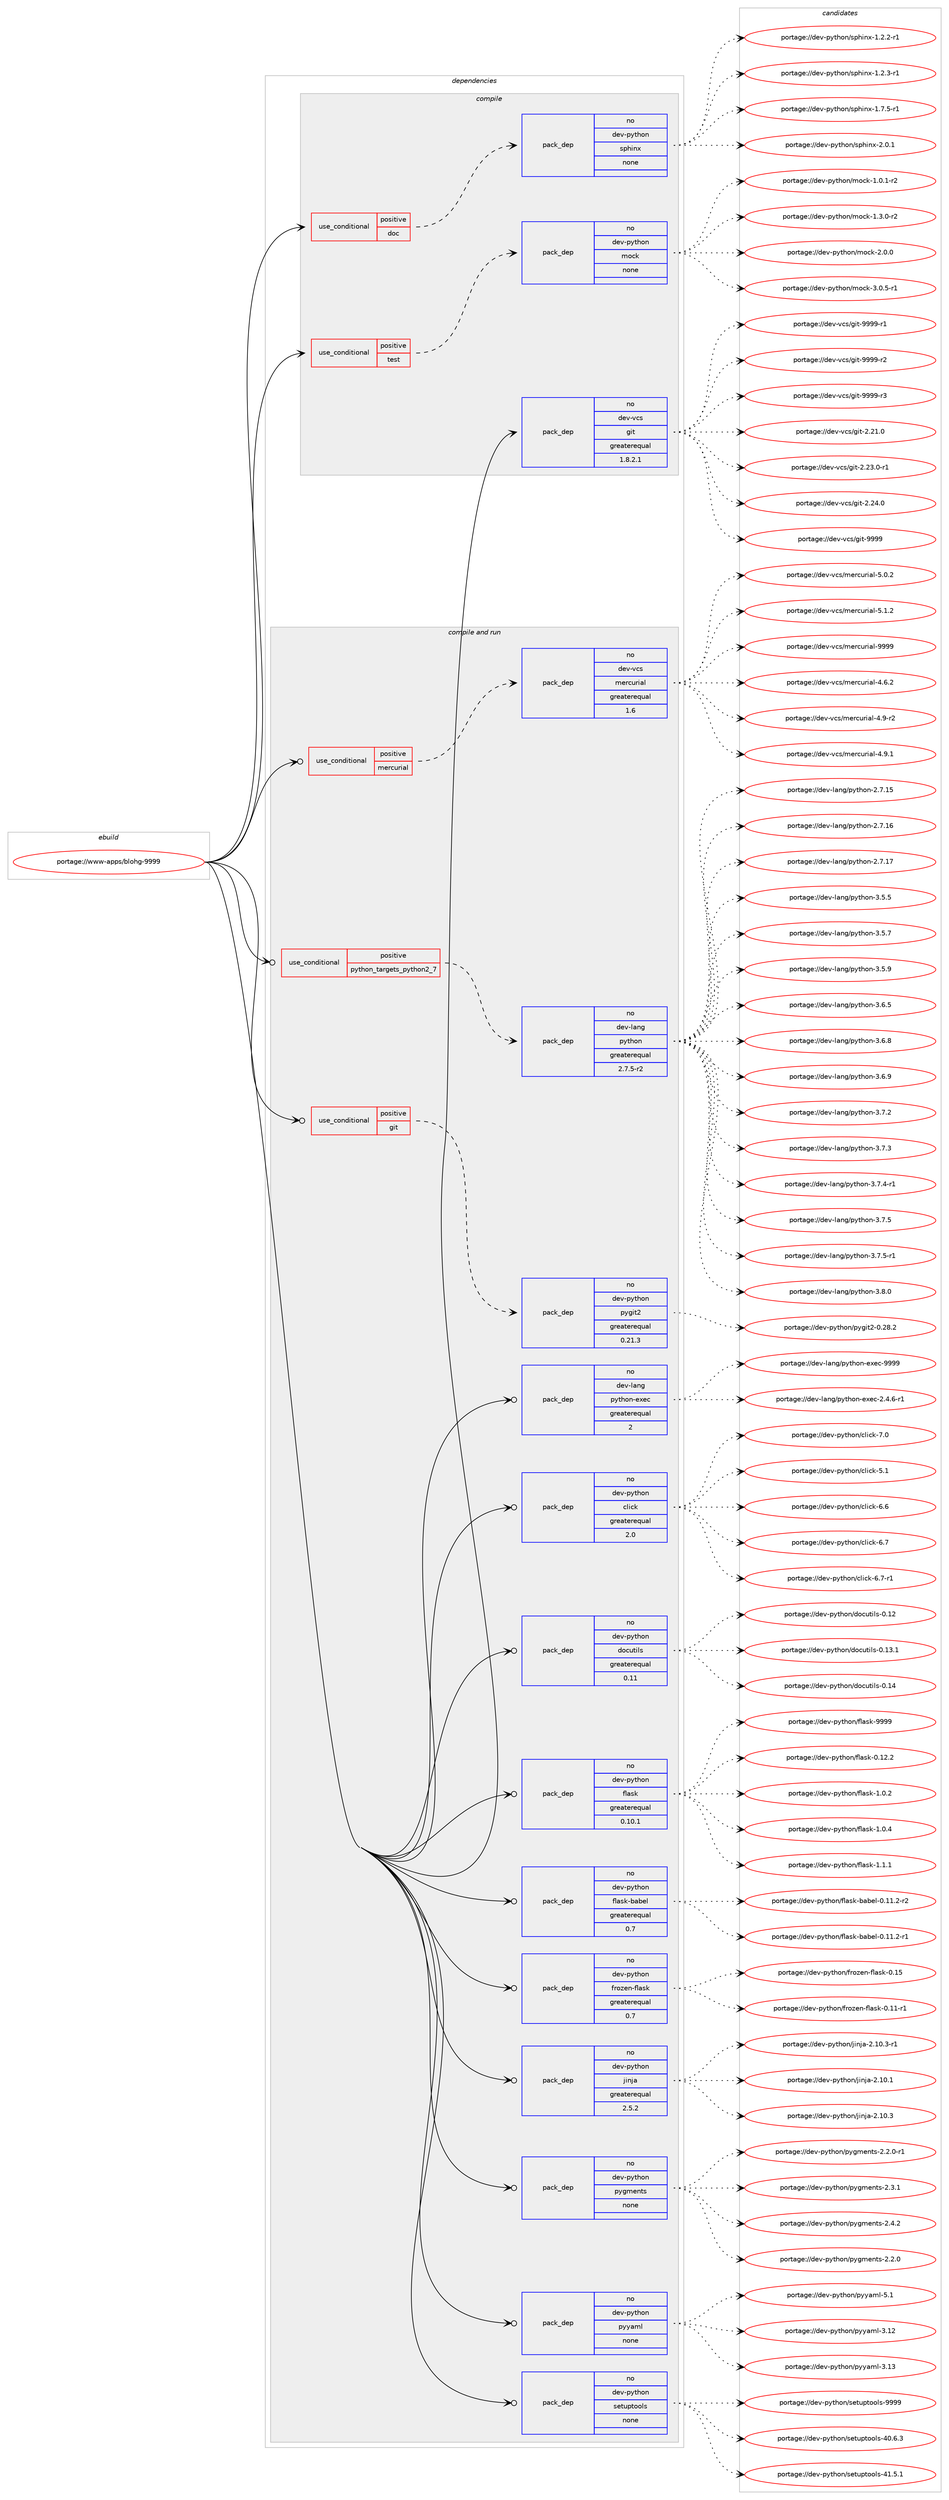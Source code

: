digraph prolog {

# *************
# Graph options
# *************

newrank=true;
concentrate=true;
compound=true;
graph [rankdir=LR,fontname=Helvetica,fontsize=10,ranksep=1.5];#, ranksep=2.5, nodesep=0.2];
edge  [arrowhead=vee];
node  [fontname=Helvetica,fontsize=10];

# **********
# The ebuild
# **********

subgraph cluster_leftcol {
color=gray;
rank=same;
label=<<i>ebuild</i>>;
id [label="portage://www-apps/blohg-9999", color=red, width=4, href="../www-apps/blohg-9999.svg"];
}

# ****************
# The dependencies
# ****************

subgraph cluster_midcol {
color=gray;
label=<<i>dependencies</i>>;
subgraph cluster_compile {
fillcolor="#eeeeee";
style=filled;
label=<<i>compile</i>>;
subgraph cond105259 {
dependency436828 [label=<<TABLE BORDER="0" CELLBORDER="1" CELLSPACING="0" CELLPADDING="4"><TR><TD ROWSPAN="3" CELLPADDING="10">use_conditional</TD></TR><TR><TD>positive</TD></TR><TR><TD>doc</TD></TR></TABLE>>, shape=none, color=red];
subgraph pack323842 {
dependency436829 [label=<<TABLE BORDER="0" CELLBORDER="1" CELLSPACING="0" CELLPADDING="4" WIDTH="220"><TR><TD ROWSPAN="6" CELLPADDING="30">pack_dep</TD></TR><TR><TD WIDTH="110">no</TD></TR><TR><TD>dev-python</TD></TR><TR><TD>sphinx</TD></TR><TR><TD>none</TD></TR><TR><TD></TD></TR></TABLE>>, shape=none, color=blue];
}
dependency436828:e -> dependency436829:w [weight=20,style="dashed",arrowhead="vee"];
}
id:e -> dependency436828:w [weight=20,style="solid",arrowhead="vee"];
subgraph cond105260 {
dependency436830 [label=<<TABLE BORDER="0" CELLBORDER="1" CELLSPACING="0" CELLPADDING="4"><TR><TD ROWSPAN="3" CELLPADDING="10">use_conditional</TD></TR><TR><TD>positive</TD></TR><TR><TD>test</TD></TR></TABLE>>, shape=none, color=red];
subgraph pack323843 {
dependency436831 [label=<<TABLE BORDER="0" CELLBORDER="1" CELLSPACING="0" CELLPADDING="4" WIDTH="220"><TR><TD ROWSPAN="6" CELLPADDING="30">pack_dep</TD></TR><TR><TD WIDTH="110">no</TD></TR><TR><TD>dev-python</TD></TR><TR><TD>mock</TD></TR><TR><TD>none</TD></TR><TR><TD></TD></TR></TABLE>>, shape=none, color=blue];
}
dependency436830:e -> dependency436831:w [weight=20,style="dashed",arrowhead="vee"];
}
id:e -> dependency436830:w [weight=20,style="solid",arrowhead="vee"];
subgraph pack323844 {
dependency436832 [label=<<TABLE BORDER="0" CELLBORDER="1" CELLSPACING="0" CELLPADDING="4" WIDTH="220"><TR><TD ROWSPAN="6" CELLPADDING="30">pack_dep</TD></TR><TR><TD WIDTH="110">no</TD></TR><TR><TD>dev-vcs</TD></TR><TR><TD>git</TD></TR><TR><TD>greaterequal</TD></TR><TR><TD>1.8.2.1</TD></TR></TABLE>>, shape=none, color=blue];
}
id:e -> dependency436832:w [weight=20,style="solid",arrowhead="vee"];
}
subgraph cluster_compileandrun {
fillcolor="#eeeeee";
style=filled;
label=<<i>compile and run</i>>;
subgraph cond105261 {
dependency436833 [label=<<TABLE BORDER="0" CELLBORDER="1" CELLSPACING="0" CELLPADDING="4"><TR><TD ROWSPAN="3" CELLPADDING="10">use_conditional</TD></TR><TR><TD>positive</TD></TR><TR><TD>git</TD></TR></TABLE>>, shape=none, color=red];
subgraph pack323845 {
dependency436834 [label=<<TABLE BORDER="0" CELLBORDER="1" CELLSPACING="0" CELLPADDING="4" WIDTH="220"><TR><TD ROWSPAN="6" CELLPADDING="30">pack_dep</TD></TR><TR><TD WIDTH="110">no</TD></TR><TR><TD>dev-python</TD></TR><TR><TD>pygit2</TD></TR><TR><TD>greaterequal</TD></TR><TR><TD>0.21.3</TD></TR></TABLE>>, shape=none, color=blue];
}
dependency436833:e -> dependency436834:w [weight=20,style="dashed",arrowhead="vee"];
}
id:e -> dependency436833:w [weight=20,style="solid",arrowhead="odotvee"];
subgraph cond105262 {
dependency436835 [label=<<TABLE BORDER="0" CELLBORDER="1" CELLSPACING="0" CELLPADDING="4"><TR><TD ROWSPAN="3" CELLPADDING="10">use_conditional</TD></TR><TR><TD>positive</TD></TR><TR><TD>mercurial</TD></TR></TABLE>>, shape=none, color=red];
subgraph pack323846 {
dependency436836 [label=<<TABLE BORDER="0" CELLBORDER="1" CELLSPACING="0" CELLPADDING="4" WIDTH="220"><TR><TD ROWSPAN="6" CELLPADDING="30">pack_dep</TD></TR><TR><TD WIDTH="110">no</TD></TR><TR><TD>dev-vcs</TD></TR><TR><TD>mercurial</TD></TR><TR><TD>greaterequal</TD></TR><TR><TD>1.6</TD></TR></TABLE>>, shape=none, color=blue];
}
dependency436835:e -> dependency436836:w [weight=20,style="dashed",arrowhead="vee"];
}
id:e -> dependency436835:w [weight=20,style="solid",arrowhead="odotvee"];
subgraph cond105263 {
dependency436837 [label=<<TABLE BORDER="0" CELLBORDER="1" CELLSPACING="0" CELLPADDING="4"><TR><TD ROWSPAN="3" CELLPADDING="10">use_conditional</TD></TR><TR><TD>positive</TD></TR><TR><TD>python_targets_python2_7</TD></TR></TABLE>>, shape=none, color=red];
subgraph pack323847 {
dependency436838 [label=<<TABLE BORDER="0" CELLBORDER="1" CELLSPACING="0" CELLPADDING="4" WIDTH="220"><TR><TD ROWSPAN="6" CELLPADDING="30">pack_dep</TD></TR><TR><TD WIDTH="110">no</TD></TR><TR><TD>dev-lang</TD></TR><TR><TD>python</TD></TR><TR><TD>greaterequal</TD></TR><TR><TD>2.7.5-r2</TD></TR></TABLE>>, shape=none, color=blue];
}
dependency436837:e -> dependency436838:w [weight=20,style="dashed",arrowhead="vee"];
}
id:e -> dependency436837:w [weight=20,style="solid",arrowhead="odotvee"];
subgraph pack323848 {
dependency436839 [label=<<TABLE BORDER="0" CELLBORDER="1" CELLSPACING="0" CELLPADDING="4" WIDTH="220"><TR><TD ROWSPAN="6" CELLPADDING="30">pack_dep</TD></TR><TR><TD WIDTH="110">no</TD></TR><TR><TD>dev-lang</TD></TR><TR><TD>python-exec</TD></TR><TR><TD>greaterequal</TD></TR><TR><TD>2</TD></TR></TABLE>>, shape=none, color=blue];
}
id:e -> dependency436839:w [weight=20,style="solid",arrowhead="odotvee"];
subgraph pack323849 {
dependency436840 [label=<<TABLE BORDER="0" CELLBORDER="1" CELLSPACING="0" CELLPADDING="4" WIDTH="220"><TR><TD ROWSPAN="6" CELLPADDING="30">pack_dep</TD></TR><TR><TD WIDTH="110">no</TD></TR><TR><TD>dev-python</TD></TR><TR><TD>click</TD></TR><TR><TD>greaterequal</TD></TR><TR><TD>2.0</TD></TR></TABLE>>, shape=none, color=blue];
}
id:e -> dependency436840:w [weight=20,style="solid",arrowhead="odotvee"];
subgraph pack323850 {
dependency436841 [label=<<TABLE BORDER="0" CELLBORDER="1" CELLSPACING="0" CELLPADDING="4" WIDTH="220"><TR><TD ROWSPAN="6" CELLPADDING="30">pack_dep</TD></TR><TR><TD WIDTH="110">no</TD></TR><TR><TD>dev-python</TD></TR><TR><TD>docutils</TD></TR><TR><TD>greaterequal</TD></TR><TR><TD>0.11</TD></TR></TABLE>>, shape=none, color=blue];
}
id:e -> dependency436841:w [weight=20,style="solid",arrowhead="odotvee"];
subgraph pack323851 {
dependency436842 [label=<<TABLE BORDER="0" CELLBORDER="1" CELLSPACING="0" CELLPADDING="4" WIDTH="220"><TR><TD ROWSPAN="6" CELLPADDING="30">pack_dep</TD></TR><TR><TD WIDTH="110">no</TD></TR><TR><TD>dev-python</TD></TR><TR><TD>flask</TD></TR><TR><TD>greaterequal</TD></TR><TR><TD>0.10.1</TD></TR></TABLE>>, shape=none, color=blue];
}
id:e -> dependency436842:w [weight=20,style="solid",arrowhead="odotvee"];
subgraph pack323852 {
dependency436843 [label=<<TABLE BORDER="0" CELLBORDER="1" CELLSPACING="0" CELLPADDING="4" WIDTH="220"><TR><TD ROWSPAN="6" CELLPADDING="30">pack_dep</TD></TR><TR><TD WIDTH="110">no</TD></TR><TR><TD>dev-python</TD></TR><TR><TD>flask-babel</TD></TR><TR><TD>greaterequal</TD></TR><TR><TD>0.7</TD></TR></TABLE>>, shape=none, color=blue];
}
id:e -> dependency436843:w [weight=20,style="solid",arrowhead="odotvee"];
subgraph pack323853 {
dependency436844 [label=<<TABLE BORDER="0" CELLBORDER="1" CELLSPACING="0" CELLPADDING="4" WIDTH="220"><TR><TD ROWSPAN="6" CELLPADDING="30">pack_dep</TD></TR><TR><TD WIDTH="110">no</TD></TR><TR><TD>dev-python</TD></TR><TR><TD>frozen-flask</TD></TR><TR><TD>greaterequal</TD></TR><TR><TD>0.7</TD></TR></TABLE>>, shape=none, color=blue];
}
id:e -> dependency436844:w [weight=20,style="solid",arrowhead="odotvee"];
subgraph pack323854 {
dependency436845 [label=<<TABLE BORDER="0" CELLBORDER="1" CELLSPACING="0" CELLPADDING="4" WIDTH="220"><TR><TD ROWSPAN="6" CELLPADDING="30">pack_dep</TD></TR><TR><TD WIDTH="110">no</TD></TR><TR><TD>dev-python</TD></TR><TR><TD>jinja</TD></TR><TR><TD>greaterequal</TD></TR><TR><TD>2.5.2</TD></TR></TABLE>>, shape=none, color=blue];
}
id:e -> dependency436845:w [weight=20,style="solid",arrowhead="odotvee"];
subgraph pack323855 {
dependency436846 [label=<<TABLE BORDER="0" CELLBORDER="1" CELLSPACING="0" CELLPADDING="4" WIDTH="220"><TR><TD ROWSPAN="6" CELLPADDING="30">pack_dep</TD></TR><TR><TD WIDTH="110">no</TD></TR><TR><TD>dev-python</TD></TR><TR><TD>pygments</TD></TR><TR><TD>none</TD></TR><TR><TD></TD></TR></TABLE>>, shape=none, color=blue];
}
id:e -> dependency436846:w [weight=20,style="solid",arrowhead="odotvee"];
subgraph pack323856 {
dependency436847 [label=<<TABLE BORDER="0" CELLBORDER="1" CELLSPACING="0" CELLPADDING="4" WIDTH="220"><TR><TD ROWSPAN="6" CELLPADDING="30">pack_dep</TD></TR><TR><TD WIDTH="110">no</TD></TR><TR><TD>dev-python</TD></TR><TR><TD>pyyaml</TD></TR><TR><TD>none</TD></TR><TR><TD></TD></TR></TABLE>>, shape=none, color=blue];
}
id:e -> dependency436847:w [weight=20,style="solid",arrowhead="odotvee"];
subgraph pack323857 {
dependency436848 [label=<<TABLE BORDER="0" CELLBORDER="1" CELLSPACING="0" CELLPADDING="4" WIDTH="220"><TR><TD ROWSPAN="6" CELLPADDING="30">pack_dep</TD></TR><TR><TD WIDTH="110">no</TD></TR><TR><TD>dev-python</TD></TR><TR><TD>setuptools</TD></TR><TR><TD>none</TD></TR><TR><TD></TD></TR></TABLE>>, shape=none, color=blue];
}
id:e -> dependency436848:w [weight=20,style="solid",arrowhead="odotvee"];
}
subgraph cluster_run {
fillcolor="#eeeeee";
style=filled;
label=<<i>run</i>>;
}
}

# **************
# The candidates
# **************

subgraph cluster_choices {
rank=same;
color=gray;
label=<<i>candidates</i>>;

subgraph choice323842 {
color=black;
nodesep=1;
choiceportage10010111845112121116104111110471151121041051101204549465046504511449 [label="portage://dev-python/sphinx-1.2.2-r1", color=red, width=4,href="../dev-python/sphinx-1.2.2-r1.svg"];
choiceportage10010111845112121116104111110471151121041051101204549465046514511449 [label="portage://dev-python/sphinx-1.2.3-r1", color=red, width=4,href="../dev-python/sphinx-1.2.3-r1.svg"];
choiceportage10010111845112121116104111110471151121041051101204549465546534511449 [label="portage://dev-python/sphinx-1.7.5-r1", color=red, width=4,href="../dev-python/sphinx-1.7.5-r1.svg"];
choiceportage1001011184511212111610411111047115112104105110120455046484649 [label="portage://dev-python/sphinx-2.0.1", color=red, width=4,href="../dev-python/sphinx-2.0.1.svg"];
dependency436829:e -> choiceportage10010111845112121116104111110471151121041051101204549465046504511449:w [style=dotted,weight="100"];
dependency436829:e -> choiceportage10010111845112121116104111110471151121041051101204549465046514511449:w [style=dotted,weight="100"];
dependency436829:e -> choiceportage10010111845112121116104111110471151121041051101204549465546534511449:w [style=dotted,weight="100"];
dependency436829:e -> choiceportage1001011184511212111610411111047115112104105110120455046484649:w [style=dotted,weight="100"];
}
subgraph choice323843 {
color=black;
nodesep=1;
choiceportage1001011184511212111610411111047109111991074549464846494511450 [label="portage://dev-python/mock-1.0.1-r2", color=red, width=4,href="../dev-python/mock-1.0.1-r2.svg"];
choiceportage1001011184511212111610411111047109111991074549465146484511450 [label="portage://dev-python/mock-1.3.0-r2", color=red, width=4,href="../dev-python/mock-1.3.0-r2.svg"];
choiceportage100101118451121211161041111104710911199107455046484648 [label="portage://dev-python/mock-2.0.0", color=red, width=4,href="../dev-python/mock-2.0.0.svg"];
choiceportage1001011184511212111610411111047109111991074551464846534511449 [label="portage://dev-python/mock-3.0.5-r1", color=red, width=4,href="../dev-python/mock-3.0.5-r1.svg"];
dependency436831:e -> choiceportage1001011184511212111610411111047109111991074549464846494511450:w [style=dotted,weight="100"];
dependency436831:e -> choiceportage1001011184511212111610411111047109111991074549465146484511450:w [style=dotted,weight="100"];
dependency436831:e -> choiceportage100101118451121211161041111104710911199107455046484648:w [style=dotted,weight="100"];
dependency436831:e -> choiceportage1001011184511212111610411111047109111991074551464846534511449:w [style=dotted,weight="100"];
}
subgraph choice323844 {
color=black;
nodesep=1;
choiceportage10010111845118991154710310511645504650494648 [label="portage://dev-vcs/git-2.21.0", color=red, width=4,href="../dev-vcs/git-2.21.0.svg"];
choiceportage100101118451189911547103105116455046505146484511449 [label="portage://dev-vcs/git-2.23.0-r1", color=red, width=4,href="../dev-vcs/git-2.23.0-r1.svg"];
choiceportage10010111845118991154710310511645504650524648 [label="portage://dev-vcs/git-2.24.0", color=red, width=4,href="../dev-vcs/git-2.24.0.svg"];
choiceportage1001011184511899115471031051164557575757 [label="portage://dev-vcs/git-9999", color=red, width=4,href="../dev-vcs/git-9999.svg"];
choiceportage10010111845118991154710310511645575757574511449 [label="portage://dev-vcs/git-9999-r1", color=red, width=4,href="../dev-vcs/git-9999-r1.svg"];
choiceportage10010111845118991154710310511645575757574511450 [label="portage://dev-vcs/git-9999-r2", color=red, width=4,href="../dev-vcs/git-9999-r2.svg"];
choiceportage10010111845118991154710310511645575757574511451 [label="portage://dev-vcs/git-9999-r3", color=red, width=4,href="../dev-vcs/git-9999-r3.svg"];
dependency436832:e -> choiceportage10010111845118991154710310511645504650494648:w [style=dotted,weight="100"];
dependency436832:e -> choiceportage100101118451189911547103105116455046505146484511449:w [style=dotted,weight="100"];
dependency436832:e -> choiceportage10010111845118991154710310511645504650524648:w [style=dotted,weight="100"];
dependency436832:e -> choiceportage1001011184511899115471031051164557575757:w [style=dotted,weight="100"];
dependency436832:e -> choiceportage10010111845118991154710310511645575757574511449:w [style=dotted,weight="100"];
dependency436832:e -> choiceportage10010111845118991154710310511645575757574511450:w [style=dotted,weight="100"];
dependency436832:e -> choiceportage10010111845118991154710310511645575757574511451:w [style=dotted,weight="100"];
}
subgraph choice323845 {
color=black;
nodesep=1;
choiceportage10010111845112121116104111110471121211031051165045484650564650 [label="portage://dev-python/pygit2-0.28.2", color=red, width=4,href="../dev-python/pygit2-0.28.2.svg"];
dependency436834:e -> choiceportage10010111845112121116104111110471121211031051165045484650564650:w [style=dotted,weight="100"];
}
subgraph choice323846 {
color=black;
nodesep=1;
choiceportage1001011184511899115471091011149911711410597108455246544650 [label="portage://dev-vcs/mercurial-4.6.2", color=red, width=4,href="../dev-vcs/mercurial-4.6.2.svg"];
choiceportage1001011184511899115471091011149911711410597108455246574511450 [label="portage://dev-vcs/mercurial-4.9-r2", color=red, width=4,href="../dev-vcs/mercurial-4.9-r2.svg"];
choiceportage1001011184511899115471091011149911711410597108455246574649 [label="portage://dev-vcs/mercurial-4.9.1", color=red, width=4,href="../dev-vcs/mercurial-4.9.1.svg"];
choiceportage1001011184511899115471091011149911711410597108455346484650 [label="portage://dev-vcs/mercurial-5.0.2", color=red, width=4,href="../dev-vcs/mercurial-5.0.2.svg"];
choiceportage1001011184511899115471091011149911711410597108455346494650 [label="portage://dev-vcs/mercurial-5.1.2", color=red, width=4,href="../dev-vcs/mercurial-5.1.2.svg"];
choiceportage10010111845118991154710910111499117114105971084557575757 [label="portage://dev-vcs/mercurial-9999", color=red, width=4,href="../dev-vcs/mercurial-9999.svg"];
dependency436836:e -> choiceportage1001011184511899115471091011149911711410597108455246544650:w [style=dotted,weight="100"];
dependency436836:e -> choiceportage1001011184511899115471091011149911711410597108455246574511450:w [style=dotted,weight="100"];
dependency436836:e -> choiceportage1001011184511899115471091011149911711410597108455246574649:w [style=dotted,weight="100"];
dependency436836:e -> choiceportage1001011184511899115471091011149911711410597108455346484650:w [style=dotted,weight="100"];
dependency436836:e -> choiceportage1001011184511899115471091011149911711410597108455346494650:w [style=dotted,weight="100"];
dependency436836:e -> choiceportage10010111845118991154710910111499117114105971084557575757:w [style=dotted,weight="100"];
}
subgraph choice323847 {
color=black;
nodesep=1;
choiceportage10010111845108971101034711212111610411111045504655464953 [label="portage://dev-lang/python-2.7.15", color=red, width=4,href="../dev-lang/python-2.7.15.svg"];
choiceportage10010111845108971101034711212111610411111045504655464954 [label="portage://dev-lang/python-2.7.16", color=red, width=4,href="../dev-lang/python-2.7.16.svg"];
choiceportage10010111845108971101034711212111610411111045504655464955 [label="portage://dev-lang/python-2.7.17", color=red, width=4,href="../dev-lang/python-2.7.17.svg"];
choiceportage100101118451089711010347112121116104111110455146534653 [label="portage://dev-lang/python-3.5.5", color=red, width=4,href="../dev-lang/python-3.5.5.svg"];
choiceportage100101118451089711010347112121116104111110455146534655 [label="portage://dev-lang/python-3.5.7", color=red, width=4,href="../dev-lang/python-3.5.7.svg"];
choiceportage100101118451089711010347112121116104111110455146534657 [label="portage://dev-lang/python-3.5.9", color=red, width=4,href="../dev-lang/python-3.5.9.svg"];
choiceportage100101118451089711010347112121116104111110455146544653 [label="portage://dev-lang/python-3.6.5", color=red, width=4,href="../dev-lang/python-3.6.5.svg"];
choiceportage100101118451089711010347112121116104111110455146544656 [label="portage://dev-lang/python-3.6.8", color=red, width=4,href="../dev-lang/python-3.6.8.svg"];
choiceportage100101118451089711010347112121116104111110455146544657 [label="portage://dev-lang/python-3.6.9", color=red, width=4,href="../dev-lang/python-3.6.9.svg"];
choiceportage100101118451089711010347112121116104111110455146554650 [label="portage://dev-lang/python-3.7.2", color=red, width=4,href="../dev-lang/python-3.7.2.svg"];
choiceportage100101118451089711010347112121116104111110455146554651 [label="portage://dev-lang/python-3.7.3", color=red, width=4,href="../dev-lang/python-3.7.3.svg"];
choiceportage1001011184510897110103471121211161041111104551465546524511449 [label="portage://dev-lang/python-3.7.4-r1", color=red, width=4,href="../dev-lang/python-3.7.4-r1.svg"];
choiceportage100101118451089711010347112121116104111110455146554653 [label="portage://dev-lang/python-3.7.5", color=red, width=4,href="../dev-lang/python-3.7.5.svg"];
choiceportage1001011184510897110103471121211161041111104551465546534511449 [label="portage://dev-lang/python-3.7.5-r1", color=red, width=4,href="../dev-lang/python-3.7.5-r1.svg"];
choiceportage100101118451089711010347112121116104111110455146564648 [label="portage://dev-lang/python-3.8.0", color=red, width=4,href="../dev-lang/python-3.8.0.svg"];
dependency436838:e -> choiceportage10010111845108971101034711212111610411111045504655464953:w [style=dotted,weight="100"];
dependency436838:e -> choiceportage10010111845108971101034711212111610411111045504655464954:w [style=dotted,weight="100"];
dependency436838:e -> choiceportage10010111845108971101034711212111610411111045504655464955:w [style=dotted,weight="100"];
dependency436838:e -> choiceportage100101118451089711010347112121116104111110455146534653:w [style=dotted,weight="100"];
dependency436838:e -> choiceportage100101118451089711010347112121116104111110455146534655:w [style=dotted,weight="100"];
dependency436838:e -> choiceportage100101118451089711010347112121116104111110455146534657:w [style=dotted,weight="100"];
dependency436838:e -> choiceportage100101118451089711010347112121116104111110455146544653:w [style=dotted,weight="100"];
dependency436838:e -> choiceportage100101118451089711010347112121116104111110455146544656:w [style=dotted,weight="100"];
dependency436838:e -> choiceportage100101118451089711010347112121116104111110455146544657:w [style=dotted,weight="100"];
dependency436838:e -> choiceportage100101118451089711010347112121116104111110455146554650:w [style=dotted,weight="100"];
dependency436838:e -> choiceportage100101118451089711010347112121116104111110455146554651:w [style=dotted,weight="100"];
dependency436838:e -> choiceportage1001011184510897110103471121211161041111104551465546524511449:w [style=dotted,weight="100"];
dependency436838:e -> choiceportage100101118451089711010347112121116104111110455146554653:w [style=dotted,weight="100"];
dependency436838:e -> choiceportage1001011184510897110103471121211161041111104551465546534511449:w [style=dotted,weight="100"];
dependency436838:e -> choiceportage100101118451089711010347112121116104111110455146564648:w [style=dotted,weight="100"];
}
subgraph choice323848 {
color=black;
nodesep=1;
choiceportage10010111845108971101034711212111610411111045101120101994550465246544511449 [label="portage://dev-lang/python-exec-2.4.6-r1", color=red, width=4,href="../dev-lang/python-exec-2.4.6-r1.svg"];
choiceportage10010111845108971101034711212111610411111045101120101994557575757 [label="portage://dev-lang/python-exec-9999", color=red, width=4,href="../dev-lang/python-exec-9999.svg"];
dependency436839:e -> choiceportage10010111845108971101034711212111610411111045101120101994550465246544511449:w [style=dotted,weight="100"];
dependency436839:e -> choiceportage10010111845108971101034711212111610411111045101120101994557575757:w [style=dotted,weight="100"];
}
subgraph choice323849 {
color=black;
nodesep=1;
choiceportage1001011184511212111610411111047991081059910745534649 [label="portage://dev-python/click-5.1", color=red, width=4,href="../dev-python/click-5.1.svg"];
choiceportage1001011184511212111610411111047991081059910745544654 [label="portage://dev-python/click-6.6", color=red, width=4,href="../dev-python/click-6.6.svg"];
choiceportage1001011184511212111610411111047991081059910745544655 [label="portage://dev-python/click-6.7", color=red, width=4,href="../dev-python/click-6.7.svg"];
choiceportage10010111845112121116104111110479910810599107455446554511449 [label="portage://dev-python/click-6.7-r1", color=red, width=4,href="../dev-python/click-6.7-r1.svg"];
choiceportage1001011184511212111610411111047991081059910745554648 [label="portage://dev-python/click-7.0", color=red, width=4,href="../dev-python/click-7.0.svg"];
dependency436840:e -> choiceportage1001011184511212111610411111047991081059910745534649:w [style=dotted,weight="100"];
dependency436840:e -> choiceportage1001011184511212111610411111047991081059910745544654:w [style=dotted,weight="100"];
dependency436840:e -> choiceportage1001011184511212111610411111047991081059910745544655:w [style=dotted,weight="100"];
dependency436840:e -> choiceportage10010111845112121116104111110479910810599107455446554511449:w [style=dotted,weight="100"];
dependency436840:e -> choiceportage1001011184511212111610411111047991081059910745554648:w [style=dotted,weight="100"];
}
subgraph choice323850 {
color=black;
nodesep=1;
choiceportage1001011184511212111610411111047100111991171161051081154548464950 [label="portage://dev-python/docutils-0.12", color=red, width=4,href="../dev-python/docutils-0.12.svg"];
choiceportage10010111845112121116104111110471001119911711610510811545484649514649 [label="portage://dev-python/docutils-0.13.1", color=red, width=4,href="../dev-python/docutils-0.13.1.svg"];
choiceportage1001011184511212111610411111047100111991171161051081154548464952 [label="portage://dev-python/docutils-0.14", color=red, width=4,href="../dev-python/docutils-0.14.svg"];
dependency436841:e -> choiceportage1001011184511212111610411111047100111991171161051081154548464950:w [style=dotted,weight="100"];
dependency436841:e -> choiceportage10010111845112121116104111110471001119911711610510811545484649514649:w [style=dotted,weight="100"];
dependency436841:e -> choiceportage1001011184511212111610411111047100111991171161051081154548464952:w [style=dotted,weight="100"];
}
subgraph choice323851 {
color=black;
nodesep=1;
choiceportage10010111845112121116104111110471021089711510745484649504650 [label="portage://dev-python/flask-0.12.2", color=red, width=4,href="../dev-python/flask-0.12.2.svg"];
choiceportage100101118451121211161041111104710210897115107454946484650 [label="portage://dev-python/flask-1.0.2", color=red, width=4,href="../dev-python/flask-1.0.2.svg"];
choiceportage100101118451121211161041111104710210897115107454946484652 [label="portage://dev-python/flask-1.0.4", color=red, width=4,href="../dev-python/flask-1.0.4.svg"];
choiceportage100101118451121211161041111104710210897115107454946494649 [label="portage://dev-python/flask-1.1.1", color=red, width=4,href="../dev-python/flask-1.1.1.svg"];
choiceportage1001011184511212111610411111047102108971151074557575757 [label="portage://dev-python/flask-9999", color=red, width=4,href="../dev-python/flask-9999.svg"];
dependency436842:e -> choiceportage10010111845112121116104111110471021089711510745484649504650:w [style=dotted,weight="100"];
dependency436842:e -> choiceportage100101118451121211161041111104710210897115107454946484650:w [style=dotted,weight="100"];
dependency436842:e -> choiceportage100101118451121211161041111104710210897115107454946484652:w [style=dotted,weight="100"];
dependency436842:e -> choiceportage100101118451121211161041111104710210897115107454946494649:w [style=dotted,weight="100"];
dependency436842:e -> choiceportage1001011184511212111610411111047102108971151074557575757:w [style=dotted,weight="100"];
}
subgraph choice323852 {
color=black;
nodesep=1;
choiceportage10010111845112121116104111110471021089711510745989798101108454846494946504511449 [label="portage://dev-python/flask-babel-0.11.2-r1", color=red, width=4,href="../dev-python/flask-babel-0.11.2-r1.svg"];
choiceportage10010111845112121116104111110471021089711510745989798101108454846494946504511450 [label="portage://dev-python/flask-babel-0.11.2-r2", color=red, width=4,href="../dev-python/flask-babel-0.11.2-r2.svg"];
dependency436843:e -> choiceportage10010111845112121116104111110471021089711510745989798101108454846494946504511449:w [style=dotted,weight="100"];
dependency436843:e -> choiceportage10010111845112121116104111110471021089711510745989798101108454846494946504511450:w [style=dotted,weight="100"];
}
subgraph choice323853 {
color=black;
nodesep=1;
choiceportage1001011184511212111610411111047102114111122101110451021089711510745484649494511449 [label="portage://dev-python/frozen-flask-0.11-r1", color=red, width=4,href="../dev-python/frozen-flask-0.11-r1.svg"];
choiceportage100101118451121211161041111104710211411112210111045102108971151074548464953 [label="portage://dev-python/frozen-flask-0.15", color=red, width=4,href="../dev-python/frozen-flask-0.15.svg"];
dependency436844:e -> choiceportage1001011184511212111610411111047102114111122101110451021089711510745484649494511449:w [style=dotted,weight="100"];
dependency436844:e -> choiceportage100101118451121211161041111104710211411112210111045102108971151074548464953:w [style=dotted,weight="100"];
}
subgraph choice323854 {
color=black;
nodesep=1;
choiceportage10010111845112121116104111110471061051101069745504649484649 [label="portage://dev-python/jinja-2.10.1", color=red, width=4,href="../dev-python/jinja-2.10.1.svg"];
choiceportage10010111845112121116104111110471061051101069745504649484651 [label="portage://dev-python/jinja-2.10.3", color=red, width=4,href="../dev-python/jinja-2.10.3.svg"];
choiceportage100101118451121211161041111104710610511010697455046494846514511449 [label="portage://dev-python/jinja-2.10.3-r1", color=red, width=4,href="../dev-python/jinja-2.10.3-r1.svg"];
dependency436845:e -> choiceportage10010111845112121116104111110471061051101069745504649484649:w [style=dotted,weight="100"];
dependency436845:e -> choiceportage10010111845112121116104111110471061051101069745504649484651:w [style=dotted,weight="100"];
dependency436845:e -> choiceportage100101118451121211161041111104710610511010697455046494846514511449:w [style=dotted,weight="100"];
}
subgraph choice323855 {
color=black;
nodesep=1;
choiceportage1001011184511212111610411111047112121103109101110116115455046504648 [label="portage://dev-python/pygments-2.2.0", color=red, width=4,href="../dev-python/pygments-2.2.0.svg"];
choiceportage10010111845112121116104111110471121211031091011101161154550465046484511449 [label="portage://dev-python/pygments-2.2.0-r1", color=red, width=4,href="../dev-python/pygments-2.2.0-r1.svg"];
choiceportage1001011184511212111610411111047112121103109101110116115455046514649 [label="portage://dev-python/pygments-2.3.1", color=red, width=4,href="../dev-python/pygments-2.3.1.svg"];
choiceportage1001011184511212111610411111047112121103109101110116115455046524650 [label="portage://dev-python/pygments-2.4.2", color=red, width=4,href="../dev-python/pygments-2.4.2.svg"];
dependency436846:e -> choiceportage1001011184511212111610411111047112121103109101110116115455046504648:w [style=dotted,weight="100"];
dependency436846:e -> choiceportage10010111845112121116104111110471121211031091011101161154550465046484511449:w [style=dotted,weight="100"];
dependency436846:e -> choiceportage1001011184511212111610411111047112121103109101110116115455046514649:w [style=dotted,weight="100"];
dependency436846:e -> choiceportage1001011184511212111610411111047112121103109101110116115455046524650:w [style=dotted,weight="100"];
}
subgraph choice323856 {
color=black;
nodesep=1;
choiceportage1001011184511212111610411111047112121121971091084551464950 [label="portage://dev-python/pyyaml-3.12", color=red, width=4,href="../dev-python/pyyaml-3.12.svg"];
choiceportage1001011184511212111610411111047112121121971091084551464951 [label="portage://dev-python/pyyaml-3.13", color=red, width=4,href="../dev-python/pyyaml-3.13.svg"];
choiceportage10010111845112121116104111110471121211219710910845534649 [label="portage://dev-python/pyyaml-5.1", color=red, width=4,href="../dev-python/pyyaml-5.1.svg"];
dependency436847:e -> choiceportage1001011184511212111610411111047112121121971091084551464950:w [style=dotted,weight="100"];
dependency436847:e -> choiceportage1001011184511212111610411111047112121121971091084551464951:w [style=dotted,weight="100"];
dependency436847:e -> choiceportage10010111845112121116104111110471121211219710910845534649:w [style=dotted,weight="100"];
}
subgraph choice323857 {
color=black;
nodesep=1;
choiceportage100101118451121211161041111104711510111611711211611111110811545524846544651 [label="portage://dev-python/setuptools-40.6.3", color=red, width=4,href="../dev-python/setuptools-40.6.3.svg"];
choiceportage100101118451121211161041111104711510111611711211611111110811545524946534649 [label="portage://dev-python/setuptools-41.5.1", color=red, width=4,href="../dev-python/setuptools-41.5.1.svg"];
choiceportage10010111845112121116104111110471151011161171121161111111081154557575757 [label="portage://dev-python/setuptools-9999", color=red, width=4,href="../dev-python/setuptools-9999.svg"];
dependency436848:e -> choiceportage100101118451121211161041111104711510111611711211611111110811545524846544651:w [style=dotted,weight="100"];
dependency436848:e -> choiceportage100101118451121211161041111104711510111611711211611111110811545524946534649:w [style=dotted,weight="100"];
dependency436848:e -> choiceportage10010111845112121116104111110471151011161171121161111111081154557575757:w [style=dotted,weight="100"];
}
}

}
